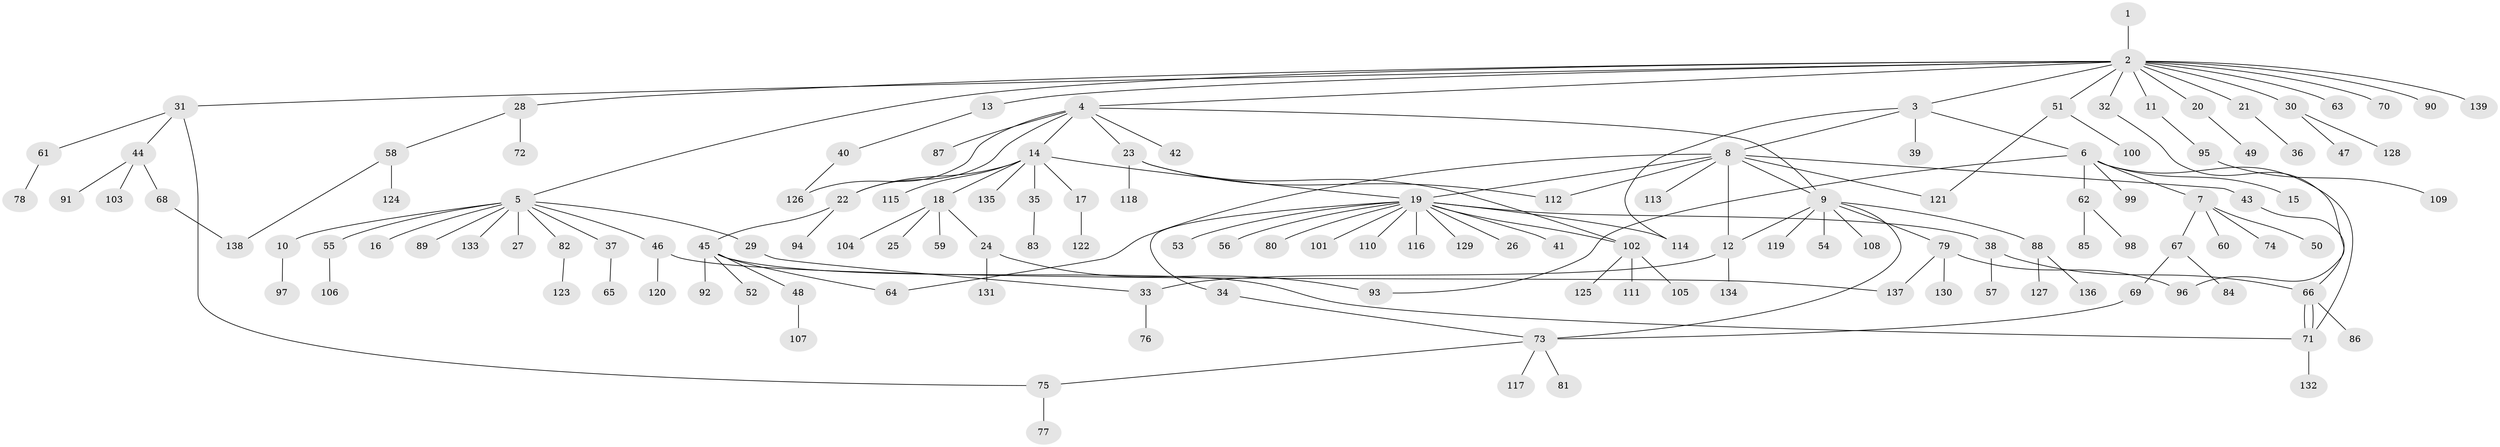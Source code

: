 // Generated by graph-tools (version 1.1) at 2025/49/03/09/25 03:49:54]
// undirected, 139 vertices, 160 edges
graph export_dot {
graph [start="1"]
  node [color=gray90,style=filled];
  1;
  2;
  3;
  4;
  5;
  6;
  7;
  8;
  9;
  10;
  11;
  12;
  13;
  14;
  15;
  16;
  17;
  18;
  19;
  20;
  21;
  22;
  23;
  24;
  25;
  26;
  27;
  28;
  29;
  30;
  31;
  32;
  33;
  34;
  35;
  36;
  37;
  38;
  39;
  40;
  41;
  42;
  43;
  44;
  45;
  46;
  47;
  48;
  49;
  50;
  51;
  52;
  53;
  54;
  55;
  56;
  57;
  58;
  59;
  60;
  61;
  62;
  63;
  64;
  65;
  66;
  67;
  68;
  69;
  70;
  71;
  72;
  73;
  74;
  75;
  76;
  77;
  78;
  79;
  80;
  81;
  82;
  83;
  84;
  85;
  86;
  87;
  88;
  89;
  90;
  91;
  92;
  93;
  94;
  95;
  96;
  97;
  98;
  99;
  100;
  101;
  102;
  103;
  104;
  105;
  106;
  107;
  108;
  109;
  110;
  111;
  112;
  113;
  114;
  115;
  116;
  117;
  118;
  119;
  120;
  121;
  122;
  123;
  124;
  125;
  126;
  127;
  128;
  129;
  130;
  131;
  132;
  133;
  134;
  135;
  136;
  137;
  138;
  139;
  1 -- 2;
  2 -- 3;
  2 -- 4;
  2 -- 5;
  2 -- 11;
  2 -- 13;
  2 -- 20;
  2 -- 21;
  2 -- 28;
  2 -- 30;
  2 -- 31;
  2 -- 32;
  2 -- 51;
  2 -- 63;
  2 -- 70;
  2 -- 90;
  2 -- 139;
  3 -- 6;
  3 -- 8;
  3 -- 39;
  3 -- 114;
  4 -- 9;
  4 -- 14;
  4 -- 22;
  4 -- 23;
  4 -- 42;
  4 -- 87;
  4 -- 126;
  5 -- 10;
  5 -- 16;
  5 -- 27;
  5 -- 29;
  5 -- 37;
  5 -- 46;
  5 -- 55;
  5 -- 82;
  5 -- 89;
  5 -- 133;
  6 -- 7;
  6 -- 15;
  6 -- 62;
  6 -- 71;
  6 -- 93;
  6 -- 99;
  7 -- 50;
  7 -- 60;
  7 -- 67;
  7 -- 74;
  8 -- 9;
  8 -- 12;
  8 -- 19;
  8 -- 43;
  8 -- 64;
  8 -- 112;
  8 -- 113;
  8 -- 121;
  9 -- 12;
  9 -- 54;
  9 -- 73;
  9 -- 79;
  9 -- 88;
  9 -- 108;
  9 -- 119;
  10 -- 97;
  11 -- 95;
  12 -- 33;
  12 -- 134;
  13 -- 40;
  14 -- 17;
  14 -- 18;
  14 -- 19;
  14 -- 22;
  14 -- 35;
  14 -- 115;
  14 -- 135;
  17 -- 122;
  18 -- 24;
  18 -- 25;
  18 -- 59;
  18 -- 104;
  19 -- 26;
  19 -- 34;
  19 -- 38;
  19 -- 41;
  19 -- 53;
  19 -- 56;
  19 -- 80;
  19 -- 101;
  19 -- 102;
  19 -- 110;
  19 -- 114;
  19 -- 116;
  19 -- 129;
  20 -- 49;
  21 -- 36;
  22 -- 45;
  22 -- 94;
  23 -- 102;
  23 -- 112;
  23 -- 118;
  24 -- 93;
  24 -- 131;
  28 -- 58;
  28 -- 72;
  29 -- 33;
  30 -- 47;
  30 -- 128;
  31 -- 44;
  31 -- 61;
  31 -- 75;
  32 -- 96;
  33 -- 76;
  34 -- 73;
  35 -- 83;
  37 -- 65;
  38 -- 57;
  38 -- 66;
  40 -- 126;
  43 -- 66;
  44 -- 68;
  44 -- 91;
  44 -- 103;
  45 -- 48;
  45 -- 52;
  45 -- 64;
  45 -- 71;
  45 -- 92;
  46 -- 120;
  46 -- 137;
  48 -- 107;
  51 -- 100;
  51 -- 121;
  55 -- 106;
  58 -- 124;
  58 -- 138;
  61 -- 78;
  62 -- 85;
  62 -- 98;
  66 -- 71;
  66 -- 71;
  66 -- 86;
  67 -- 69;
  67 -- 84;
  68 -- 138;
  69 -- 73;
  71 -- 132;
  73 -- 75;
  73 -- 81;
  73 -- 117;
  75 -- 77;
  79 -- 96;
  79 -- 130;
  79 -- 137;
  82 -- 123;
  88 -- 127;
  88 -- 136;
  95 -- 109;
  102 -- 105;
  102 -- 111;
  102 -- 125;
}
